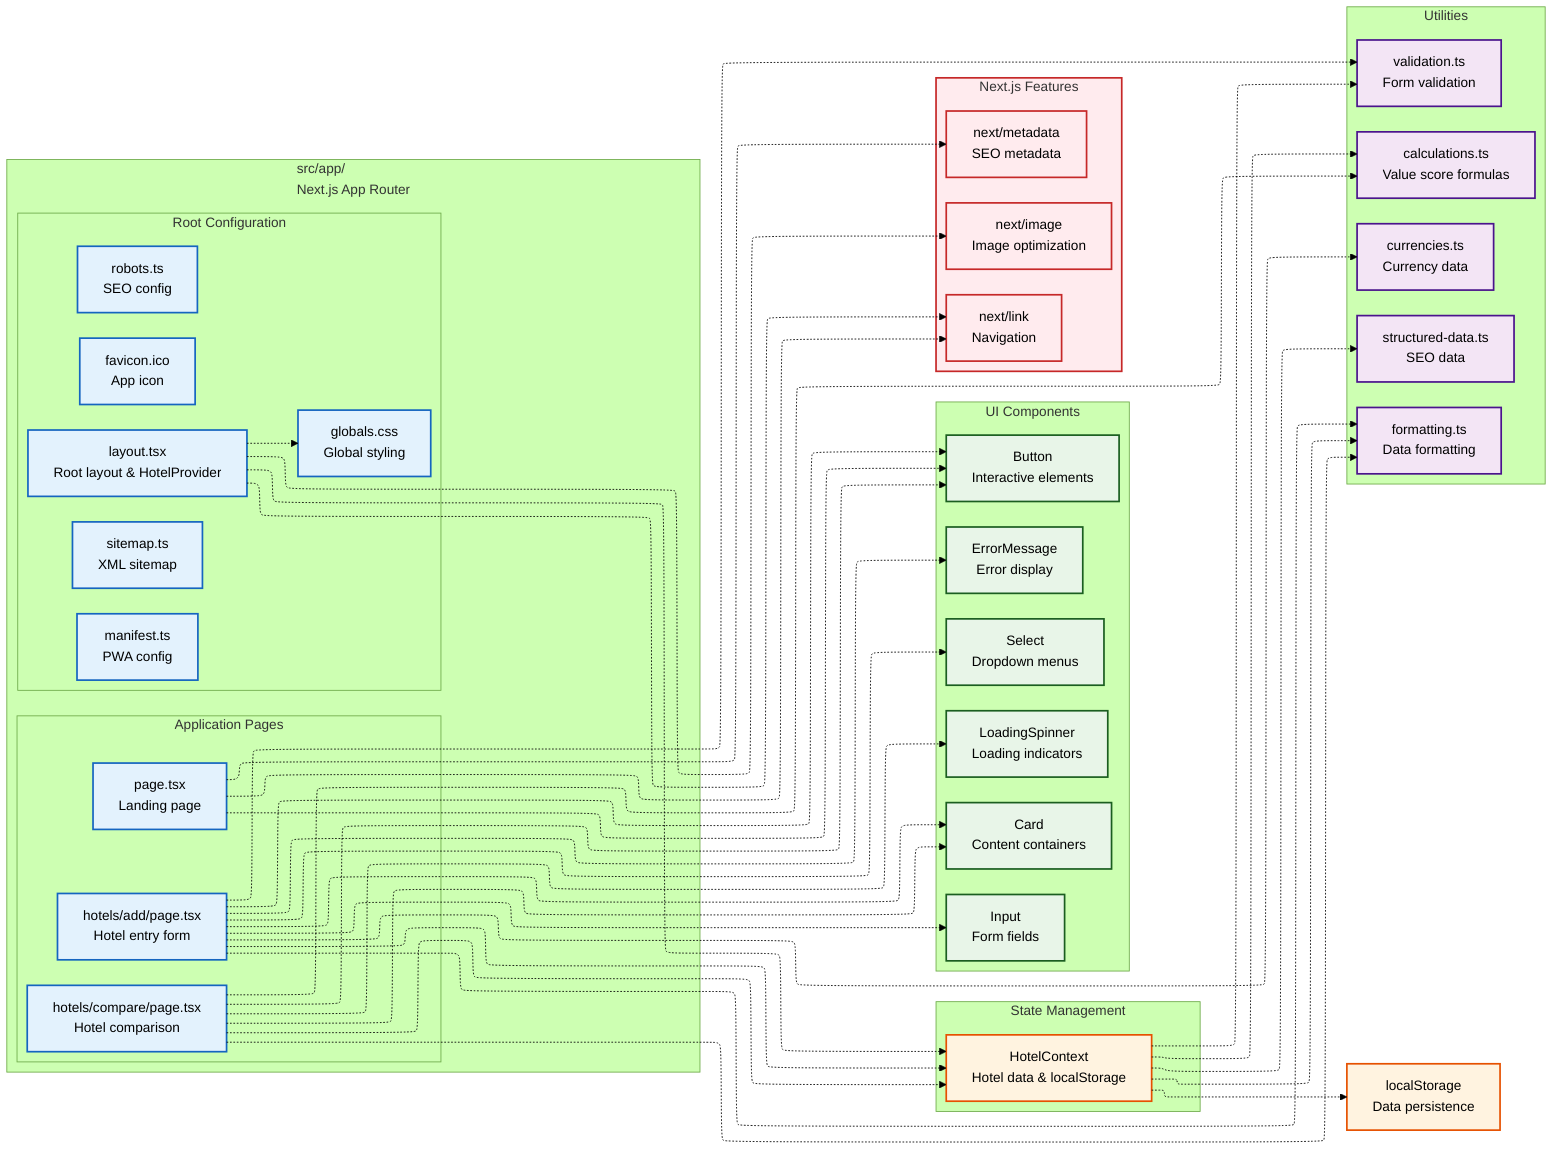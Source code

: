 ---
config:
  theme: 'forest'
  defaultRenderer: "elk"
  layout: elk
---
flowchart LR
    %% App directory structure
    subgraph App["src/app/<br>Next.js App Router"]
        direction TB

        subgraph RootFiles["Root Configuration"]
            Layout["layout.tsx<br>Root layout & HotelProvider"]
            Globals["globals.css<br>Global styling"]
            Manifest["manifest.ts<br>PWA config"]
            Robots["robots.ts<br>SEO config"]
            Sitemap["sitemap.ts<br>XML sitemap"]
            Favicon["favicon.ico<br>App icon"]
        end

        subgraph Pages["Application Pages"]
            Home["page.tsx<br>Landing page"]
            Add["hotels/add/page.tsx<br>Hotel entry form"]
            Compare["hotels/compare/page.tsx<br>Hotel comparison"]
        end
    end

    %% External dependencies
    subgraph Context["State Management"]
        HotelProvider["HotelContext<br>Hotel data & localStorage"]
    end

    subgraph Components["UI Components"]
        Button["Button<br>Interactive elements"]
        Input["Input<br>Form fields"]
        Select["Select<br>Dropdown menus"]
        Card["Card<br>Content containers"]
        ErrorMsg["ErrorMessage<br>Error display"]
        Loading["LoadingSpinner<br>Loading indicators"]
    end

    subgraph Utils["Utilities"]
        Calc["calculations.ts<br>Value score formulas"]
        Valid["validation.ts<br>Form validation"]
        Format["formatting.ts<br>Data formatting"]
        Struct["structured-data.ts<br>SEO data"]
        Currencies["currencies.ts<br>Currency data"]
    end

    subgraph NextJS["Next.js Features"]
        Link["next/link<br>Navigation"]
        Image["next/image<br>Image optimization"]
        Metadata["next/metadata<br>SEO metadata"]
    end

    %% Data flow relationships
    Layout -.-> HotelProvider
    Layout -.-> Globals
    Layout -.-> Link
    Layout -.-> Image

    Home -.-> Button
    Home -.-> Link
    Home -.-> Metadata

    Add -.-> Button
    Add -.-> Input
    Add -.-> Select
    Add -.-> Card
    Add -.-> ErrorMsg
    Add -.-> Valid
    Add -.-> Format
    Add -.-> Currencies
    Add -.-> HotelProvider

    Compare -.-> Button
    Compare -.-> Card
    Compare -.-> Loading
    Compare -.-> Calc
    Compare -.-> Format
    Compare -.-> HotelProvider

    HotelProvider -.-> localStorage["localStorage<br>Data persistence"]
    HotelProvider -.-> Calc
    HotelProvider -.-> Valid
    HotelProvider -.-> Format
    HotelProvider -.-> Struct

    %% Styling classes
    classDef appFile fill:#e3f2fd,stroke:#1565c0,stroke-width:2px
    classDef context fill:#fff3e0,stroke:#e65100,stroke-width:2px
    classDef component fill:#e8f5e8,stroke:#1b5e20,stroke-width:2px
    classDef util fill:#f3e5f5,stroke:#4a148c,stroke-width:2px
    classDef external fill:#ffebee,stroke:#c62828,stroke-width:2px

    class Layout,Globals,Manifest,Robots,Sitemap,Favicon,Home,Add,Compare appFile
    class HotelProvider,localStorage context
    class Button,Input,Select,Card,ErrorMsg,Loading component
    class Calc,Valid,Format,Struct,Currencies util
    class Link,Image,Metadata,NextJS external